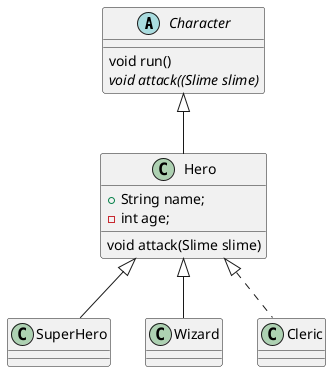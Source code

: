 @startuml

abstract class Character {
        void run()
        {abstract} void attack((Slime slime)
}
class  Hero extends Character {
    +String name;
    -int age;

    void attack(Slime slime)

}

class SuperHero extends Hero {
}

class Wizard extends Hero

class Cleric implements Hero {}




@enduml